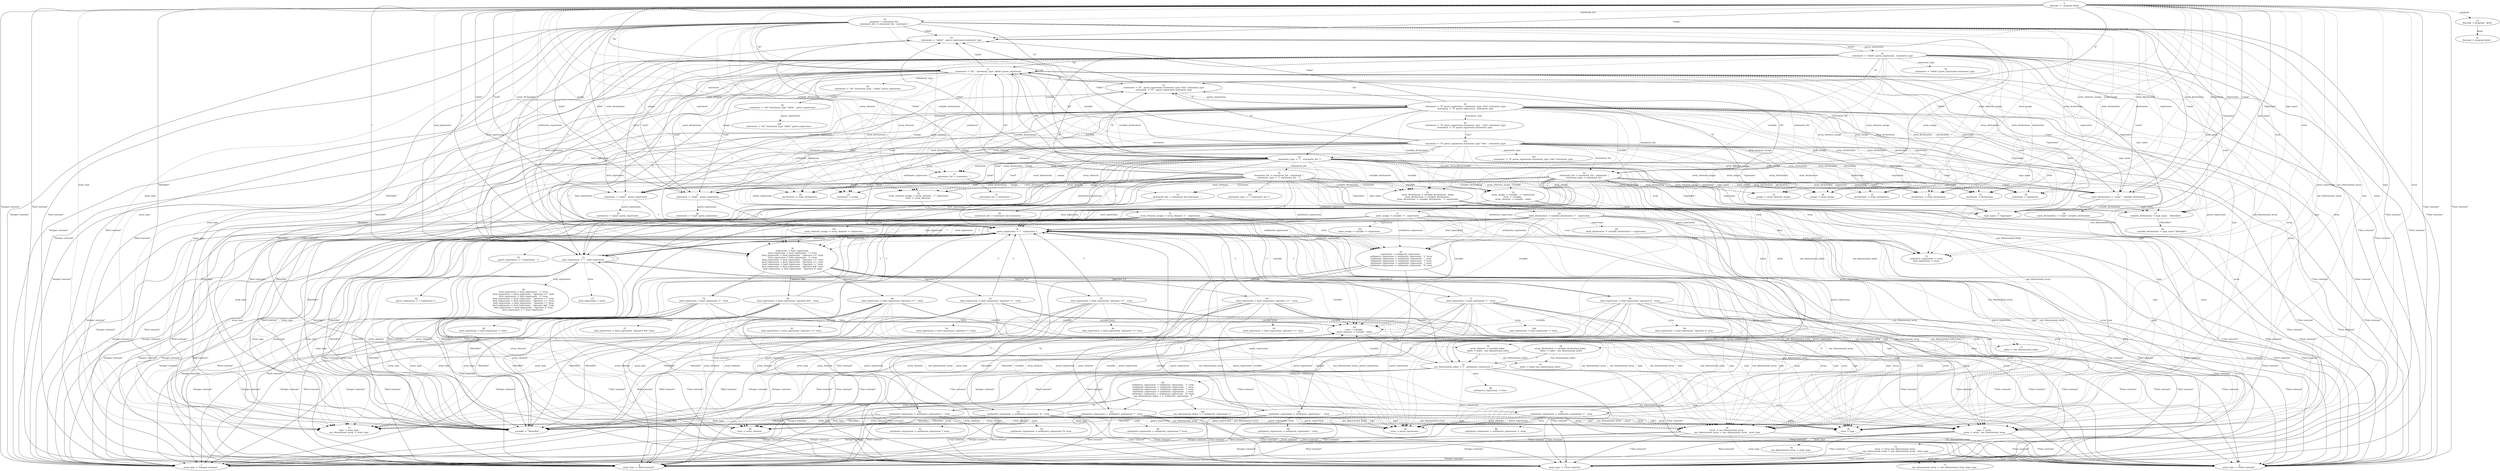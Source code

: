 digraph Automaton {
  0 [label="0\n$accept -> . program $end"]
  0 -> 1 [style=solid label="\"Integer constant\""]
  0 -> 2 [style=solid label="\"Float constant\""]
  0 -> 3 [style=solid label="\"Char constant\""]
  0 -> 4 [style=solid label="\"Bool constant\""]
  0 -> 5 [style=solid label="\"const\""]
  0 -> 6 [style=solid label="\"typename\""]
  0 -> 7 [style=solid label="\"Identifier\""]
  0 -> 8 [style=solid label="\"print\""]
  0 -> 9 [style=solid label="\"read\""]
  0 -> 10 [style=solid label="\"while\""]
  0 -> 11 [style=solid label="\"do\""]
  0 -> 12 [style=solid label="\"if\""]
  0 -> 13 [style=solid label="'!'"]
  0 -> 14 [style=solid label="'('"]
  0 -> 15 [style=dashed label="program"]
  0 -> 16 [style=dashed label="statement_list"]
  0 -> 17 [style=dashed label="statement"]
  0 -> 18 [style=dashed label="paren_expression"]
  0 -> 19 [style=dashed label="declaration"]
  0 -> 20 [style=dashed label="const_declaration"]
  0 -> 21 [style=dashed label="array_declaration"]
  0 -> 22 [style=dashed label="atom_declaration"]
  0 -> 23 [style=dashed label="variable_declaration"]
  0 -> 24 [style=dashed label="assign"]
  0 -> 25 [style=dashed label="array_element_assign"]
  0 -> 26 [style=dashed label="atom_assign"]
  0 -> 27 [style=dashed label="type_name"]
  0 -> 28 [style=dashed label="expression"]
  0 -> 29 [style=dashed label="arithmetic_expression"]
  0 -> 30 [style=dashed label="bool_expression"]
  0 -> 31 [style=dashed label="term"]
  0 -> 32 [style=dashed label="array_element"]
  0 -> 33 [style=dashed label="variable"]
  0 -> 34 [style=dashed label="type"]
  0 -> 35 [style=dashed label="array"]
  0 -> 36 [style=dashed label="one_dimensional_array"]
  0 -> 37 [style=dashed label="atom_type"]
  1 [label="1\natom_type -> \"Integer constant\" ."]
  2 [label="2\natom_type -> \"Float constant\" ."]
  3 [label="3\natom_type -> \"Char constant\" ."]
  4 [label="4\natom_type -> \"Bool constant\" ."]
  5 [label="5\nconst_declaration -> \"const\" . variable_declaration"]
  5 -> 6 [style=solid label="\"typename\""]
  5 -> 38 [style=dashed label="variable_declaration"]
  5 -> 27 [style=dashed label="type_name"]
  6 [label="6\ntype_name -> \"typename\" ."]
  7 [label="7\nvariable -> \"Identifier\" ."]
  8 [label="8\nstatement -> \"print\" . paren_expression"]
  8 -> 14 [style=solid label="'('"]
  8 -> 39 [style=dashed label="paren_expression"]
  9 [label="9\nstatement -> \"read\" . paren_expression"]
  9 -> 14 [style=solid label="'('"]
  9 -> 40 [style=dashed label="paren_expression"]
  10 [label="10\nstatement -> \"while\" . paren_expression statement_type"]
  10 -> 14 [style=solid label="'('"]
  10 -> 41 [style=dashed label="paren_expression"]
  11 [label="11\nstatement -> \"do\" . statement_type \"while\" paren_expression"]
  11 -> 1 [style=solid label="\"Integer constant\""]
  11 -> 2 [style=solid label="\"Float constant\""]
  11 -> 3 [style=solid label="\"Char constant\""]
  11 -> 4 [style=solid label="\"Bool constant\""]
  11 -> 5 [style=solid label="\"const\""]
  11 -> 6 [style=solid label="\"typename\""]
  11 -> 7 [style=solid label="\"Identifier\""]
  11 -> 8 [style=solid label="\"print\""]
  11 -> 9 [style=solid label="\"read\""]
  11 -> 10 [style=solid label="\"while\""]
  11 -> 11 [style=solid label="\"do\""]
  11 -> 12 [style=solid label="\"if\""]
  11 -> 13 [style=solid label="'!'"]
  11 -> 42 [style=solid label="'{'"]
  11 -> 14 [style=solid label="'('"]
  11 -> 43 [style=dashed label="statement_list"]
  11 -> 44 [style=dashed label="statement_type"]
  11 -> 17 [style=dashed label="statement"]
  11 -> 18 [style=dashed label="paren_expression"]
  11 -> 19 [style=dashed label="declaration"]
  11 -> 20 [style=dashed label="const_declaration"]
  11 -> 21 [style=dashed label="array_declaration"]
  11 -> 22 [style=dashed label="atom_declaration"]
  11 -> 23 [style=dashed label="variable_declaration"]
  11 -> 24 [style=dashed label="assign"]
  11 -> 25 [style=dashed label="array_element_assign"]
  11 -> 26 [style=dashed label="atom_assign"]
  11 -> 27 [style=dashed label="type_name"]
  11 -> 28 [style=dashed label="expression"]
  11 -> 29 [style=dashed label="arithmetic_expression"]
  11 -> 30 [style=dashed label="bool_expression"]
  11 -> 31 [style=dashed label="term"]
  11 -> 32 [style=dashed label="array_element"]
  11 -> 33 [style=dashed label="variable"]
  11 -> 34 [style=dashed label="type"]
  11 -> 35 [style=dashed label="array"]
  11 -> 36 [style=dashed label="one_dimensional_array"]
  11 -> 37 [style=dashed label="atom_type"]
  12 [label="12\nstatement -> \"if\" . paren_expression statement_type \"else\" statement_type\nstatement -> \"if\" . paren_expression statement_type"]
  12 -> 14 [style=solid label="'('"]
  12 -> 45 [style=dashed label="paren_expression"]
  13 [label="13\nbool_expression -> '!' . bool_expression"]
  13 -> 1 [style=solid label="\"Integer constant\""]
  13 -> 2 [style=solid label="\"Float constant\""]
  13 -> 3 [style=solid label="\"Char constant\""]
  13 -> 4 [style=solid label="\"Bool constant\""]
  13 -> 7 [style=solid label="\"Identifier\""]
  13 -> 13 [style=solid label="'!'"]
  13 -> 14 [style=solid label="'('"]
  13 -> 18 [style=dashed label="paren_expression"]
  13 -> 46 [style=dashed label="bool_expression"]
  13 -> 47 [style=dashed label="term"]
  13 -> 48 [style=dashed label="array_element"]
  13 -> 49 [style=dashed label="variable"]
  13 -> 34 [style=dashed label="type"]
  13 -> 35 [style=dashed label="array"]
  13 -> 36 [style=dashed label="one_dimensional_array"]
  13 -> 37 [style=dashed label="atom_type"]
  14 [label="14\nparen_expression -> '(' . expression ')'"]
  14 -> 1 [style=solid label="\"Integer constant\""]
  14 -> 2 [style=solid label="\"Float constant\""]
  14 -> 3 [style=solid label="\"Char constant\""]
  14 -> 4 [style=solid label="\"Bool constant\""]
  14 -> 7 [style=solid label="\"Identifier\""]
  14 -> 13 [style=solid label="'!'"]
  14 -> 14 [style=solid label="'('"]
  14 -> 18 [style=dashed label="paren_expression"]
  14 -> 50 [style=dashed label="expression"]
  14 -> 29 [style=dashed label="arithmetic_expression"]
  14 -> 30 [style=dashed label="bool_expression"]
  14 -> 31 [style=dashed label="term"]
  14 -> 48 [style=dashed label="array_element"]
  14 -> 49 [style=dashed label="variable"]
  14 -> 34 [style=dashed label="type"]
  14 -> 35 [style=dashed label="array"]
  14 -> 36 [style=dashed label="one_dimensional_array"]
  14 -> 37 [style=dashed label="atom_type"]
  15 [label="15\n$accept -> program . $end"]
  15 -> 51 [style=solid label="$end"]
  16 [label="16\nprogram -> statement_list .\nstatement_list -> statement_list . statement ';'"]
  16 -> 1 [style=solid label="\"Integer constant\""]
  16 -> 2 [style=solid label="\"Float constant\""]
  16 -> 3 [style=solid label="\"Char constant\""]
  16 -> 4 [style=solid label="\"Bool constant\""]
  16 -> 5 [style=solid label="\"const\""]
  16 -> 6 [style=solid label="\"typename\""]
  16 -> 7 [style=solid label="\"Identifier\""]
  16 -> 8 [style=solid label="\"print\""]
  16 -> 9 [style=solid label="\"read\""]
  16 -> 10 [style=solid label="\"while\""]
  16 -> 11 [style=solid label="\"do\""]
  16 -> 12 [style=solid label="\"if\""]
  16 -> 13 [style=solid label="'!'"]
  16 -> 14 [style=solid label="'('"]
  16 -> 52 [style=dashed label="statement"]
  16 -> 18 [style=dashed label="paren_expression"]
  16 -> 19 [style=dashed label="declaration"]
  16 -> 20 [style=dashed label="const_declaration"]
  16 -> 21 [style=dashed label="array_declaration"]
  16 -> 22 [style=dashed label="atom_declaration"]
  16 -> 23 [style=dashed label="variable_declaration"]
  16 -> 24 [style=dashed label="assign"]
  16 -> 25 [style=dashed label="array_element_assign"]
  16 -> 26 [style=dashed label="atom_assign"]
  16 -> 27 [style=dashed label="type_name"]
  16 -> 28 [style=dashed label="expression"]
  16 -> 29 [style=dashed label="arithmetic_expression"]
  16 -> 30 [style=dashed label="bool_expression"]
  16 -> 31 [style=dashed label="term"]
  16 -> 32 [style=dashed label="array_element"]
  16 -> 33 [style=dashed label="variable"]
  16 -> 34 [style=dashed label="type"]
  16 -> 35 [style=dashed label="array"]
  16 -> 36 [style=dashed label="one_dimensional_array"]
  16 -> 37 [style=dashed label="atom_type"]
  17 [label="17\nstatement_list -> statement . ';'"]
  17 -> 53 [style=solid label="';'"]
  18 [label="18\nterm -> paren_expression ."]
  19 [label="19\nstatement -> declaration ."]
  20 [label="20\ndeclaration -> const_declaration ."]
  21 [label="21\ndeclaration -> array_declaration ."]
  22 [label="22\ndeclaration -> atom_declaration ."]
  23 [label="23\narray_declaration -> variable_declaration . index\natom_declaration -> variable_declaration .\natom_declaration -> variable_declaration . '=' expression"]
  23 -> 54 [style=solid label="'='"]
  23 -> 55 [style=solid label="'['"]
  23 -> 56 [style=dashed label="index"]
  23 -> 57 [style=dashed label="one_dimensional_index"]
  24 [label="24\nstatement -> assign ."]
  25 [label="25\nassign -> array_element_assign ."]
  26 [label="26\nassign -> atom_assign ."]
  27 [label="27\nvariable_declaration -> type_name . \"Identifier\""]
  27 -> 58 [style=solid label="\"Identifier\""]
  28 [label="28\nstatement -> expression ."]
  29 [label="29\nexpression -> arithmetic_expression .\narithmetic_expression -> arithmetic_expression . '+' term\narithmetic_expression -> arithmetic_expression . '-' term\narithmetic_expression -> arithmetic_expression . '*' term\narithmetic_expression -> arithmetic_expression . '/' term\narithmetic_expression -> arithmetic_expression . '%' term"]
  29 -> 59 [style=solid label="'+'"]
  29 -> 60 [style=solid label="'-'"]
  29 -> 61 [style=solid label="'*'"]
  29 -> 62 [style=solid label="'/'"]
  29 -> 63 [style=solid label="'%'"]
  30 [label="30\nexpression -> bool_expression .\nbool_expression -> bool_expression . '<' term\nbool_expression -> bool_expression . \"operator >=\" term\nbool_expression -> bool_expression . '>' term\nbool_expression -> bool_expression . \"operator <=\" term\nbool_expression -> bool_expression . \"operator ==\" term\nbool_expression -> bool_expression . \"operator !=\" term\nbool_expression -> bool_expression . \"operator &&\" term\nbool_expression -> bool_expression . \"operator ||\" term"]
  30 -> 64 [style=solid label="\"operator ==\""]
  30 -> 65 [style=solid label="\"operator !=\""]
  30 -> 66 [style=solid label="\"operator <=\""]
  30 -> 67 [style=solid label="\"operator >=\""]
  30 -> 68 [style=solid label="\"operator &&\""]
  30 -> 69 [style=solid label="\"operator ||\""]
  30 -> 70 [style=solid label="'<'"]
  30 -> 71 [style=solid label="'>'"]
  31 [label="31\narithmetic_expression -> term .\nbool_expression -> term ."]
  32 [label="32\narray_element_assign -> array_element . '=' expression\nterm -> array_element ."]
  32 -> 72 [style=solid label="'='"]
  33 [label="33\natom_assign -> variable . '=' expression\nterm -> variable .\narray_element -> variable . index"]
  33 -> 73 [style=solid label="'='"]
  33 -> 55 [style=solid label="'['"]
  33 -> 74 [style=dashed label="index"]
  33 -> 57 [style=dashed label="one_dimensional_index"]
  34 [label="34\nterm -> type ."]
  35 [label="35\ntype -> array .\narray -> array . one_dimensional_array"]
  35 -> 1 [style=solid label="\"Integer constant\""]
  35 -> 2 [style=solid label="\"Float constant\""]
  35 -> 3 [style=solid label="\"Char constant\""]
  35 -> 4 [style=solid label="\"Bool constant\""]
  35 -> 75 [style=dashed label="one_dimensional_array"]
  35 -> 76 [style=dashed label="atom_type"]
  36 [label="36\narray -> one_dimensional_array .\none_dimensional_array -> one_dimensional_array . atom_type"]
  36 -> 1 [style=solid label="\"Integer constant\""]
  36 -> 2 [style=solid label="\"Float constant\""]
  36 -> 3 [style=solid label="\"Char constant\""]
  36 -> 4 [style=solid label="\"Bool constant\""]
  36 -> 77 [style=dashed label="atom_type"]
  37 [label="37\ntype -> atom_type .\none_dimensional_array -> atom_type ."]
  38 [label="38\nconst_declaration -> \"const\" variable_declaration ."]
  39 [label="39\nstatement -> \"print\" paren_expression ."]
  40 [label="40\nstatement -> \"read\" paren_expression ."]
  41 [label="41\nstatement -> \"while\" paren_expression . statement_type"]
  41 -> 1 [style=solid label="\"Integer constant\""]
  41 -> 2 [style=solid label="\"Float constant\""]
  41 -> 3 [style=solid label="\"Char constant\""]
  41 -> 4 [style=solid label="\"Bool constant\""]
  41 -> 5 [style=solid label="\"const\""]
  41 -> 6 [style=solid label="\"typename\""]
  41 -> 7 [style=solid label="\"Identifier\""]
  41 -> 8 [style=solid label="\"print\""]
  41 -> 9 [style=solid label="\"read\""]
  41 -> 10 [style=solid label="\"while\""]
  41 -> 11 [style=solid label="\"do\""]
  41 -> 12 [style=solid label="\"if\""]
  41 -> 13 [style=solid label="'!'"]
  41 -> 42 [style=solid label="'{'"]
  41 -> 14 [style=solid label="'('"]
  41 -> 43 [style=dashed label="statement_list"]
  41 -> 78 [style=dashed label="statement_type"]
  41 -> 17 [style=dashed label="statement"]
  41 -> 18 [style=dashed label="paren_expression"]
  41 -> 19 [style=dashed label="declaration"]
  41 -> 20 [style=dashed label="const_declaration"]
  41 -> 21 [style=dashed label="array_declaration"]
  41 -> 22 [style=dashed label="atom_declaration"]
  41 -> 23 [style=dashed label="variable_declaration"]
  41 -> 24 [style=dashed label="assign"]
  41 -> 25 [style=dashed label="array_element_assign"]
  41 -> 26 [style=dashed label="atom_assign"]
  41 -> 27 [style=dashed label="type_name"]
  41 -> 28 [style=dashed label="expression"]
  41 -> 29 [style=dashed label="arithmetic_expression"]
  41 -> 30 [style=dashed label="bool_expression"]
  41 -> 31 [style=dashed label="term"]
  41 -> 32 [style=dashed label="array_element"]
  41 -> 33 [style=dashed label="variable"]
  41 -> 34 [style=dashed label="type"]
  41 -> 35 [style=dashed label="array"]
  41 -> 36 [style=dashed label="one_dimensional_array"]
  41 -> 37 [style=dashed label="atom_type"]
  42 [label="42\nstatement_type -> '{' . statement_list '}'"]
  42 -> 1 [style=solid label="\"Integer constant\""]
  42 -> 2 [style=solid label="\"Float constant\""]
  42 -> 3 [style=solid label="\"Char constant\""]
  42 -> 4 [style=solid label="\"Bool constant\""]
  42 -> 5 [style=solid label="\"const\""]
  42 -> 6 [style=solid label="\"typename\""]
  42 -> 7 [style=solid label="\"Identifier\""]
  42 -> 8 [style=solid label="\"print\""]
  42 -> 9 [style=solid label="\"read\""]
  42 -> 10 [style=solid label="\"while\""]
  42 -> 11 [style=solid label="\"do\""]
  42 -> 12 [style=solid label="\"if\""]
  42 -> 13 [style=solid label="'!'"]
  42 -> 14 [style=solid label="'('"]
  42 -> 79 [style=dashed label="statement_list"]
  42 -> 17 [style=dashed label="statement"]
  42 -> 18 [style=dashed label="paren_expression"]
  42 -> 19 [style=dashed label="declaration"]
  42 -> 20 [style=dashed label="const_declaration"]
  42 -> 21 [style=dashed label="array_declaration"]
  42 -> 22 [style=dashed label="atom_declaration"]
  42 -> 23 [style=dashed label="variable_declaration"]
  42 -> 24 [style=dashed label="assign"]
  42 -> 25 [style=dashed label="array_element_assign"]
  42 -> 26 [style=dashed label="atom_assign"]
  42 -> 27 [style=dashed label="type_name"]
  42 -> 28 [style=dashed label="expression"]
  42 -> 29 [style=dashed label="arithmetic_expression"]
  42 -> 30 [style=dashed label="bool_expression"]
  42 -> 31 [style=dashed label="term"]
  42 -> 32 [style=dashed label="array_element"]
  42 -> 33 [style=dashed label="variable"]
  42 -> 34 [style=dashed label="type"]
  42 -> 35 [style=dashed label="array"]
  42 -> 36 [style=dashed label="one_dimensional_array"]
  42 -> 37 [style=dashed label="atom_type"]
  43 [label="43\nstatement_list -> statement_list . statement ';'\nstatement_type -> statement_list ."]
  43 -> 1 [style=solid label="\"Integer constant\""]
  43 -> 2 [style=solid label="\"Float constant\""]
  43 -> 3 [style=solid label="\"Char constant\""]
  43 -> 4 [style=solid label="\"Bool constant\""]
  43 -> 5 [style=solid label="\"const\""]
  43 -> 6 [style=solid label="\"typename\""]
  43 -> 7 [style=solid label="\"Identifier\""]
  43 -> 8 [style=solid label="\"print\""]
  43 -> 9 [style=solid label="\"read\""]
  43 -> 10 [style=solid label="\"while\""]
  43 -> 11 [style=solid label="\"do\""]
  43 -> 12 [style=solid label="\"if\""]
  43 -> 13 [style=solid label="'!'"]
  43 -> 14 [style=solid label="'('"]
  43 -> 52 [style=dashed label="statement"]
  43 -> 18 [style=dashed label="paren_expression"]
  43 -> 19 [style=dashed label="declaration"]
  43 -> 20 [style=dashed label="const_declaration"]
  43 -> 21 [style=dashed label="array_declaration"]
  43 -> 22 [style=dashed label="atom_declaration"]
  43 -> 23 [style=dashed label="variable_declaration"]
  43 -> 24 [style=dashed label="assign"]
  43 -> 25 [style=dashed label="array_element_assign"]
  43 -> 26 [style=dashed label="atom_assign"]
  43 -> 27 [style=dashed label="type_name"]
  43 -> 28 [style=dashed label="expression"]
  43 -> 29 [style=dashed label="arithmetic_expression"]
  43 -> 30 [style=dashed label="bool_expression"]
  43 -> 31 [style=dashed label="term"]
  43 -> 32 [style=dashed label="array_element"]
  43 -> 33 [style=dashed label="variable"]
  43 -> 34 [style=dashed label="type"]
  43 -> 35 [style=dashed label="array"]
  43 -> 36 [style=dashed label="one_dimensional_array"]
  43 -> 37 [style=dashed label="atom_type"]
  44 [label="44\nstatement -> \"do\" statement_type . \"while\" paren_expression"]
  44 -> 80 [style=solid label="\"while\""]
  45 [label="45\nstatement -> \"if\" paren_expression . statement_type \"else\" statement_type\nstatement -> \"if\" paren_expression . statement_type"]
  45 -> 1 [style=solid label="\"Integer constant\""]
  45 -> 2 [style=solid label="\"Float constant\""]
  45 -> 3 [style=solid label="\"Char constant\""]
  45 -> 4 [style=solid label="\"Bool constant\""]
  45 -> 5 [style=solid label="\"const\""]
  45 -> 6 [style=solid label="\"typename\""]
  45 -> 7 [style=solid label="\"Identifier\""]
  45 -> 8 [style=solid label="\"print\""]
  45 -> 9 [style=solid label="\"read\""]
  45 -> 10 [style=solid label="\"while\""]
  45 -> 11 [style=solid label="\"do\""]
  45 -> 12 [style=solid label="\"if\""]
  45 -> 13 [style=solid label="'!'"]
  45 -> 42 [style=solid label="'{'"]
  45 -> 14 [style=solid label="'('"]
  45 -> 43 [style=dashed label="statement_list"]
  45 -> 81 [style=dashed label="statement_type"]
  45 -> 17 [style=dashed label="statement"]
  45 -> 18 [style=dashed label="paren_expression"]
  45 -> 19 [style=dashed label="declaration"]
  45 -> 20 [style=dashed label="const_declaration"]
  45 -> 21 [style=dashed label="array_declaration"]
  45 -> 22 [style=dashed label="atom_declaration"]
  45 -> 23 [style=dashed label="variable_declaration"]
  45 -> 24 [style=dashed label="assign"]
  45 -> 25 [style=dashed label="array_element_assign"]
  45 -> 26 [style=dashed label="atom_assign"]
  45 -> 27 [style=dashed label="type_name"]
  45 -> 28 [style=dashed label="expression"]
  45 -> 29 [style=dashed label="arithmetic_expression"]
  45 -> 30 [style=dashed label="bool_expression"]
  45 -> 31 [style=dashed label="term"]
  45 -> 32 [style=dashed label="array_element"]
  45 -> 33 [style=dashed label="variable"]
  45 -> 34 [style=dashed label="type"]
  45 -> 35 [style=dashed label="array"]
  45 -> 36 [style=dashed label="one_dimensional_array"]
  45 -> 37 [style=dashed label="atom_type"]
  46 [label="46\nbool_expression -> bool_expression . '<' term\nbool_expression -> bool_expression . \"operator >=\" term\nbool_expression -> bool_expression . '>' term\nbool_expression -> bool_expression . \"operator <=\" term\nbool_expression -> bool_expression . \"operator ==\" term\nbool_expression -> bool_expression . \"operator !=\" term\nbool_expression -> bool_expression . \"operator &&\" term\nbool_expression -> bool_expression . \"operator ||\" term\nbool_expression -> '!' bool_expression ."]
  47 [label="47\nbool_expression -> term ."]
  48 [label="48\nterm -> array_element ."]
  49 [label="49\nterm -> variable .\narray_element -> variable . index"]
  49 -> 55 [style=solid label="'['"]
  49 -> 74 [style=dashed label="index"]
  49 -> 57 [style=dashed label="one_dimensional_index"]
  50 [label="50\nparen_expression -> '(' expression . ')'"]
  50 -> 82 [style=solid label="')'"]
  51 [label="51\n$accept -> program $end ."]
  52 [label="52\nstatement_list -> statement_list statement . ';'"]
  52 -> 83 [style=solid label="';'"]
  53 [label="53\nstatement_list -> statement ';' ."]
  54 [label="54\natom_declaration -> variable_declaration '=' . expression"]
  54 -> 1 [style=solid label="\"Integer constant\""]
  54 -> 2 [style=solid label="\"Float constant\""]
  54 -> 3 [style=solid label="\"Char constant\""]
  54 -> 4 [style=solid label="\"Bool constant\""]
  54 -> 7 [style=solid label="\"Identifier\""]
  54 -> 13 [style=solid label="'!'"]
  54 -> 14 [style=solid label="'('"]
  54 -> 18 [style=dashed label="paren_expression"]
  54 -> 84 [style=dashed label="expression"]
  54 -> 29 [style=dashed label="arithmetic_expression"]
  54 -> 30 [style=dashed label="bool_expression"]
  54 -> 31 [style=dashed label="term"]
  54 -> 48 [style=dashed label="array_element"]
  54 -> 49 [style=dashed label="variable"]
  54 -> 34 [style=dashed label="type"]
  54 -> 35 [style=dashed label="array"]
  54 -> 36 [style=dashed label="one_dimensional_array"]
  54 -> 37 [style=dashed label="atom_type"]
  55 [label="55\none_dimensional_index -> '[' . arithmetic_expression ']'"]
  55 -> 1 [style=solid label="\"Integer constant\""]
  55 -> 2 [style=solid label="\"Float constant\""]
  55 -> 3 [style=solid label="\"Char constant\""]
  55 -> 4 [style=solid label="\"Bool constant\""]
  55 -> 7 [style=solid label="\"Identifier\""]
  55 -> 14 [style=solid label="'('"]
  55 -> 18 [style=dashed label="paren_expression"]
  55 -> 85 [style=dashed label="arithmetic_expression"]
  55 -> 86 [style=dashed label="term"]
  55 -> 48 [style=dashed label="array_element"]
  55 -> 49 [style=dashed label="variable"]
  55 -> 34 [style=dashed label="type"]
  55 -> 35 [style=dashed label="array"]
  55 -> 36 [style=dashed label="one_dimensional_array"]
  55 -> 37 [style=dashed label="atom_type"]
  56 [label="56\narray_declaration -> variable_declaration index .\nindex -> index . one_dimensional_index"]
  56 -> 55 [style=solid label="'['"]
  56 -> 87 [style=dashed label="one_dimensional_index"]
  57 [label="57\nindex -> one_dimensional_index ."]
  58 [label="58\nvariable_declaration -> type_name \"Identifier\" ."]
  59 [label="59\narithmetic_expression -> arithmetic_expression '+' . term"]
  59 -> 1 [style=solid label="\"Integer constant\""]
  59 -> 2 [style=solid label="\"Float constant\""]
  59 -> 3 [style=solid label="\"Char constant\""]
  59 -> 4 [style=solid label="\"Bool constant\""]
  59 -> 7 [style=solid label="\"Identifier\""]
  59 -> 14 [style=solid label="'('"]
  59 -> 18 [style=dashed label="paren_expression"]
  59 -> 88 [style=dashed label="term"]
  59 -> 48 [style=dashed label="array_element"]
  59 -> 49 [style=dashed label="variable"]
  59 -> 34 [style=dashed label="type"]
  59 -> 35 [style=dashed label="array"]
  59 -> 36 [style=dashed label="one_dimensional_array"]
  59 -> 37 [style=dashed label="atom_type"]
  60 [label="60\narithmetic_expression -> arithmetic_expression '-' . term"]
  60 -> 1 [style=solid label="\"Integer constant\""]
  60 -> 2 [style=solid label="\"Float constant\""]
  60 -> 3 [style=solid label="\"Char constant\""]
  60 -> 4 [style=solid label="\"Bool constant\""]
  60 -> 7 [style=solid label="\"Identifier\""]
  60 -> 14 [style=solid label="'('"]
  60 -> 18 [style=dashed label="paren_expression"]
  60 -> 89 [style=dashed label="term"]
  60 -> 48 [style=dashed label="array_element"]
  60 -> 49 [style=dashed label="variable"]
  60 -> 34 [style=dashed label="type"]
  60 -> 35 [style=dashed label="array"]
  60 -> 36 [style=dashed label="one_dimensional_array"]
  60 -> 37 [style=dashed label="atom_type"]
  61 [label="61\narithmetic_expression -> arithmetic_expression '*' . term"]
  61 -> 1 [style=solid label="\"Integer constant\""]
  61 -> 2 [style=solid label="\"Float constant\""]
  61 -> 3 [style=solid label="\"Char constant\""]
  61 -> 4 [style=solid label="\"Bool constant\""]
  61 -> 7 [style=solid label="\"Identifier\""]
  61 -> 14 [style=solid label="'('"]
  61 -> 18 [style=dashed label="paren_expression"]
  61 -> 90 [style=dashed label="term"]
  61 -> 48 [style=dashed label="array_element"]
  61 -> 49 [style=dashed label="variable"]
  61 -> 34 [style=dashed label="type"]
  61 -> 35 [style=dashed label="array"]
  61 -> 36 [style=dashed label="one_dimensional_array"]
  61 -> 37 [style=dashed label="atom_type"]
  62 [label="62\narithmetic_expression -> arithmetic_expression '/' . term"]
  62 -> 1 [style=solid label="\"Integer constant\""]
  62 -> 2 [style=solid label="\"Float constant\""]
  62 -> 3 [style=solid label="\"Char constant\""]
  62 -> 4 [style=solid label="\"Bool constant\""]
  62 -> 7 [style=solid label="\"Identifier\""]
  62 -> 14 [style=solid label="'('"]
  62 -> 18 [style=dashed label="paren_expression"]
  62 -> 91 [style=dashed label="term"]
  62 -> 48 [style=dashed label="array_element"]
  62 -> 49 [style=dashed label="variable"]
  62 -> 34 [style=dashed label="type"]
  62 -> 35 [style=dashed label="array"]
  62 -> 36 [style=dashed label="one_dimensional_array"]
  62 -> 37 [style=dashed label="atom_type"]
  63 [label="63\narithmetic_expression -> arithmetic_expression '%' . term"]
  63 -> 1 [style=solid label="\"Integer constant\""]
  63 -> 2 [style=solid label="\"Float constant\""]
  63 -> 3 [style=solid label="\"Char constant\""]
  63 -> 4 [style=solid label="\"Bool constant\""]
  63 -> 7 [style=solid label="\"Identifier\""]
  63 -> 14 [style=solid label="'('"]
  63 -> 18 [style=dashed label="paren_expression"]
  63 -> 92 [style=dashed label="term"]
  63 -> 48 [style=dashed label="array_element"]
  63 -> 49 [style=dashed label="variable"]
  63 -> 34 [style=dashed label="type"]
  63 -> 35 [style=dashed label="array"]
  63 -> 36 [style=dashed label="one_dimensional_array"]
  63 -> 37 [style=dashed label="atom_type"]
  64 [label="64\nbool_expression -> bool_expression \"operator ==\" . term"]
  64 -> 1 [style=solid label="\"Integer constant\""]
  64 -> 2 [style=solid label="\"Float constant\""]
  64 -> 3 [style=solid label="\"Char constant\""]
  64 -> 4 [style=solid label="\"Bool constant\""]
  64 -> 7 [style=solid label="\"Identifier\""]
  64 -> 14 [style=solid label="'('"]
  64 -> 18 [style=dashed label="paren_expression"]
  64 -> 93 [style=dashed label="term"]
  64 -> 48 [style=dashed label="array_element"]
  64 -> 49 [style=dashed label="variable"]
  64 -> 34 [style=dashed label="type"]
  64 -> 35 [style=dashed label="array"]
  64 -> 36 [style=dashed label="one_dimensional_array"]
  64 -> 37 [style=dashed label="atom_type"]
  65 [label="65\nbool_expression -> bool_expression \"operator !=\" . term"]
  65 -> 1 [style=solid label="\"Integer constant\""]
  65 -> 2 [style=solid label="\"Float constant\""]
  65 -> 3 [style=solid label="\"Char constant\""]
  65 -> 4 [style=solid label="\"Bool constant\""]
  65 -> 7 [style=solid label="\"Identifier\""]
  65 -> 14 [style=solid label="'('"]
  65 -> 18 [style=dashed label="paren_expression"]
  65 -> 94 [style=dashed label="term"]
  65 -> 48 [style=dashed label="array_element"]
  65 -> 49 [style=dashed label="variable"]
  65 -> 34 [style=dashed label="type"]
  65 -> 35 [style=dashed label="array"]
  65 -> 36 [style=dashed label="one_dimensional_array"]
  65 -> 37 [style=dashed label="atom_type"]
  66 [label="66\nbool_expression -> bool_expression \"operator <=\" . term"]
  66 -> 1 [style=solid label="\"Integer constant\""]
  66 -> 2 [style=solid label="\"Float constant\""]
  66 -> 3 [style=solid label="\"Char constant\""]
  66 -> 4 [style=solid label="\"Bool constant\""]
  66 -> 7 [style=solid label="\"Identifier\""]
  66 -> 14 [style=solid label="'('"]
  66 -> 18 [style=dashed label="paren_expression"]
  66 -> 95 [style=dashed label="term"]
  66 -> 48 [style=dashed label="array_element"]
  66 -> 49 [style=dashed label="variable"]
  66 -> 34 [style=dashed label="type"]
  66 -> 35 [style=dashed label="array"]
  66 -> 36 [style=dashed label="one_dimensional_array"]
  66 -> 37 [style=dashed label="atom_type"]
  67 [label="67\nbool_expression -> bool_expression \"operator >=\" . term"]
  67 -> 1 [style=solid label="\"Integer constant\""]
  67 -> 2 [style=solid label="\"Float constant\""]
  67 -> 3 [style=solid label="\"Char constant\""]
  67 -> 4 [style=solid label="\"Bool constant\""]
  67 -> 7 [style=solid label="\"Identifier\""]
  67 -> 14 [style=solid label="'('"]
  67 -> 18 [style=dashed label="paren_expression"]
  67 -> 96 [style=dashed label="term"]
  67 -> 48 [style=dashed label="array_element"]
  67 -> 49 [style=dashed label="variable"]
  67 -> 34 [style=dashed label="type"]
  67 -> 35 [style=dashed label="array"]
  67 -> 36 [style=dashed label="one_dimensional_array"]
  67 -> 37 [style=dashed label="atom_type"]
  68 [label="68\nbool_expression -> bool_expression \"operator &&\" . term"]
  68 -> 1 [style=solid label="\"Integer constant\""]
  68 -> 2 [style=solid label="\"Float constant\""]
  68 -> 3 [style=solid label="\"Char constant\""]
  68 -> 4 [style=solid label="\"Bool constant\""]
  68 -> 7 [style=solid label="\"Identifier\""]
  68 -> 14 [style=solid label="'('"]
  68 -> 18 [style=dashed label="paren_expression"]
  68 -> 97 [style=dashed label="term"]
  68 -> 48 [style=dashed label="array_element"]
  68 -> 49 [style=dashed label="variable"]
  68 -> 34 [style=dashed label="type"]
  68 -> 35 [style=dashed label="array"]
  68 -> 36 [style=dashed label="one_dimensional_array"]
  68 -> 37 [style=dashed label="atom_type"]
  69 [label="69\nbool_expression -> bool_expression \"operator ||\" . term"]
  69 -> 1 [style=solid label="\"Integer constant\""]
  69 -> 2 [style=solid label="\"Float constant\""]
  69 -> 3 [style=solid label="\"Char constant\""]
  69 -> 4 [style=solid label="\"Bool constant\""]
  69 -> 7 [style=solid label="\"Identifier\""]
  69 -> 14 [style=solid label="'('"]
  69 -> 18 [style=dashed label="paren_expression"]
  69 -> 98 [style=dashed label="term"]
  69 -> 48 [style=dashed label="array_element"]
  69 -> 49 [style=dashed label="variable"]
  69 -> 34 [style=dashed label="type"]
  69 -> 35 [style=dashed label="array"]
  69 -> 36 [style=dashed label="one_dimensional_array"]
  69 -> 37 [style=dashed label="atom_type"]
  70 [label="70\nbool_expression -> bool_expression '<' . term"]
  70 -> 1 [style=solid label="\"Integer constant\""]
  70 -> 2 [style=solid label="\"Float constant\""]
  70 -> 3 [style=solid label="\"Char constant\""]
  70 -> 4 [style=solid label="\"Bool constant\""]
  70 -> 7 [style=solid label="\"Identifier\""]
  70 -> 14 [style=solid label="'('"]
  70 -> 18 [style=dashed label="paren_expression"]
  70 -> 99 [style=dashed label="term"]
  70 -> 48 [style=dashed label="array_element"]
  70 -> 49 [style=dashed label="variable"]
  70 -> 34 [style=dashed label="type"]
  70 -> 35 [style=dashed label="array"]
  70 -> 36 [style=dashed label="one_dimensional_array"]
  70 -> 37 [style=dashed label="atom_type"]
  71 [label="71\nbool_expression -> bool_expression '>' . term"]
  71 -> 1 [style=solid label="\"Integer constant\""]
  71 -> 2 [style=solid label="\"Float constant\""]
  71 -> 3 [style=solid label="\"Char constant\""]
  71 -> 4 [style=solid label="\"Bool constant\""]
  71 -> 7 [style=solid label="\"Identifier\""]
  71 -> 14 [style=solid label="'('"]
  71 -> 18 [style=dashed label="paren_expression"]
  71 -> 100 [style=dashed label="term"]
  71 -> 48 [style=dashed label="array_element"]
  71 -> 49 [style=dashed label="variable"]
  71 -> 34 [style=dashed label="type"]
  71 -> 35 [style=dashed label="array"]
  71 -> 36 [style=dashed label="one_dimensional_array"]
  71 -> 37 [style=dashed label="atom_type"]
  72 [label="72\narray_element_assign -> array_element '=' . expression"]
  72 -> 1 [style=solid label="\"Integer constant\""]
  72 -> 2 [style=solid label="\"Float constant\""]
  72 -> 3 [style=solid label="\"Char constant\""]
  72 -> 4 [style=solid label="\"Bool constant\""]
  72 -> 7 [style=solid label="\"Identifier\""]
  72 -> 13 [style=solid label="'!'"]
  72 -> 14 [style=solid label="'('"]
  72 -> 18 [style=dashed label="paren_expression"]
  72 -> 101 [style=dashed label="expression"]
  72 -> 29 [style=dashed label="arithmetic_expression"]
  72 -> 30 [style=dashed label="bool_expression"]
  72 -> 31 [style=dashed label="term"]
  72 -> 48 [style=dashed label="array_element"]
  72 -> 49 [style=dashed label="variable"]
  72 -> 34 [style=dashed label="type"]
  72 -> 35 [style=dashed label="array"]
  72 -> 36 [style=dashed label="one_dimensional_array"]
  72 -> 37 [style=dashed label="atom_type"]
  73 [label="73\natom_assign -> variable '=' . expression"]
  73 -> 1 [style=solid label="\"Integer constant\""]
  73 -> 2 [style=solid label="\"Float constant\""]
  73 -> 3 [style=solid label="\"Char constant\""]
  73 -> 4 [style=solid label="\"Bool constant\""]
  73 -> 7 [style=solid label="\"Identifier\""]
  73 -> 13 [style=solid label="'!'"]
  73 -> 14 [style=solid label="'('"]
  73 -> 18 [style=dashed label="paren_expression"]
  73 -> 102 [style=dashed label="expression"]
  73 -> 29 [style=dashed label="arithmetic_expression"]
  73 -> 30 [style=dashed label="bool_expression"]
  73 -> 31 [style=dashed label="term"]
  73 -> 48 [style=dashed label="array_element"]
  73 -> 49 [style=dashed label="variable"]
  73 -> 34 [style=dashed label="type"]
  73 -> 35 [style=dashed label="array"]
  73 -> 36 [style=dashed label="one_dimensional_array"]
  73 -> 37 [style=dashed label="atom_type"]
  74 [label="74\narray_element -> variable index .\nindex -> index . one_dimensional_index"]
  74 -> 55 [style=solid label="'['"]
  74 -> 87 [style=dashed label="one_dimensional_index"]
  75 [label="75\narray -> array one_dimensional_array .\none_dimensional_array -> one_dimensional_array . atom_type"]
  75 -> 1 [style=solid label="\"Integer constant\""]
  75 -> 2 [style=solid label="\"Float constant\""]
  75 -> 3 [style=solid label="\"Char constant\""]
  75 -> 4 [style=solid label="\"Bool constant\""]
  75 -> 77 [style=dashed label="atom_type"]
  76 [label="76\none_dimensional_array -> atom_type ."]
  77 [label="77\none_dimensional_array -> one_dimensional_array atom_type ."]
  78 [label="78\nstatement -> \"while\" paren_expression statement_type ."]
  79 [label="79\nstatement_list -> statement_list . statement ';'\nstatement_type -> '{' statement_list . '}'"]
  79 -> 1 [style=solid label="\"Integer constant\""]
  79 -> 2 [style=solid label="\"Float constant\""]
  79 -> 3 [style=solid label="\"Char constant\""]
  79 -> 4 [style=solid label="\"Bool constant\""]
  79 -> 5 [style=solid label="\"const\""]
  79 -> 6 [style=solid label="\"typename\""]
  79 -> 7 [style=solid label="\"Identifier\""]
  79 -> 8 [style=solid label="\"print\""]
  79 -> 9 [style=solid label="\"read\""]
  79 -> 10 [style=solid label="\"while\""]
  79 -> 11 [style=solid label="\"do\""]
  79 -> 12 [style=solid label="\"if\""]
  79 -> 13 [style=solid label="'!'"]
  79 -> 103 [style=solid label="'}'"]
  79 -> 14 [style=solid label="'('"]
  79 -> 52 [style=dashed label="statement"]
  79 -> 18 [style=dashed label="paren_expression"]
  79 -> 19 [style=dashed label="declaration"]
  79 -> 20 [style=dashed label="const_declaration"]
  79 -> 21 [style=dashed label="array_declaration"]
  79 -> 22 [style=dashed label="atom_declaration"]
  79 -> 23 [style=dashed label="variable_declaration"]
  79 -> 24 [style=dashed label="assign"]
  79 -> 25 [style=dashed label="array_element_assign"]
  79 -> 26 [style=dashed label="atom_assign"]
  79 -> 27 [style=dashed label="type_name"]
  79 -> 28 [style=dashed label="expression"]
  79 -> 29 [style=dashed label="arithmetic_expression"]
  79 -> 30 [style=dashed label="bool_expression"]
  79 -> 31 [style=dashed label="term"]
  79 -> 32 [style=dashed label="array_element"]
  79 -> 33 [style=dashed label="variable"]
  79 -> 34 [style=dashed label="type"]
  79 -> 35 [style=dashed label="array"]
  79 -> 36 [style=dashed label="one_dimensional_array"]
  79 -> 37 [style=dashed label="atom_type"]
  80 [label="80\nstatement -> \"do\" statement_type \"while\" . paren_expression"]
  80 -> 14 [style=solid label="'('"]
  80 -> 104 [style=dashed label="paren_expression"]
  81 [label="81\nstatement -> \"if\" paren_expression statement_type . \"else\" statement_type\nstatement -> \"if\" paren_expression statement_type ."]
  81 -> 105 [style=solid label="\"else\""]
  82 [label="82\nparen_expression -> '(' expression ')' ."]
  83 [label="83\nstatement_list -> statement_list statement ';' ."]
  84 [label="84\natom_declaration -> variable_declaration '=' expression ."]
  85 [label="85\narithmetic_expression -> arithmetic_expression . '+' term\narithmetic_expression -> arithmetic_expression . '-' term\narithmetic_expression -> arithmetic_expression . '*' term\narithmetic_expression -> arithmetic_expression . '/' term\narithmetic_expression -> arithmetic_expression . '%' term\none_dimensional_index -> '[' arithmetic_expression . ']'"]
  85 -> 59 [style=solid label="'+'"]
  85 -> 60 [style=solid label="'-'"]
  85 -> 61 [style=solid label="'*'"]
  85 -> 62 [style=solid label="'/'"]
  85 -> 63 [style=solid label="'%'"]
  85 -> 106 [style=solid label="']'"]
  86 [label="86\narithmetic_expression -> term ."]
  87 [label="87\nindex -> index one_dimensional_index ."]
  88 [label="88\narithmetic_expression -> arithmetic_expression '+' term ."]
  89 [label="89\narithmetic_expression -> arithmetic_expression '-' term ."]
  90 [label="90\narithmetic_expression -> arithmetic_expression '*' term ."]
  91 [label="91\narithmetic_expression -> arithmetic_expression '/' term ."]
  92 [label="92\narithmetic_expression -> arithmetic_expression '%' term ."]
  93 [label="93\nbool_expression -> bool_expression \"operator ==\" term ."]
  94 [label="94\nbool_expression -> bool_expression \"operator !=\" term ."]
  95 [label="95\nbool_expression -> bool_expression \"operator <=\" term ."]
  96 [label="96\nbool_expression -> bool_expression \"operator >=\" term ."]
  97 [label="97\nbool_expression -> bool_expression \"operator &&\" term ."]
  98 [label="98\nbool_expression -> bool_expression \"operator ||\" term ."]
  99 [label="99\nbool_expression -> bool_expression '<' term ."]
  100 [label="100\nbool_expression -> bool_expression '>' term ."]
  101 [label="101\narray_element_assign -> array_element '=' expression ."]
  102 [label="102\natom_assign -> variable '=' expression ."]
  103 [label="103\nstatement_type -> '{' statement_list '}' ."]
  104 [label="104\nstatement -> \"do\" statement_type \"while\" paren_expression ."]
  105 [label="105\nstatement -> \"if\" paren_expression statement_type \"else\" . statement_type"]
  105 -> 1 [style=solid label="\"Integer constant\""]
  105 -> 2 [style=solid label="\"Float constant\""]
  105 -> 3 [style=solid label="\"Char constant\""]
  105 -> 4 [style=solid label="\"Bool constant\""]
  105 -> 5 [style=solid label="\"const\""]
  105 -> 6 [style=solid label="\"typename\""]
  105 -> 7 [style=solid label="\"Identifier\""]
  105 -> 8 [style=solid label="\"print\""]
  105 -> 9 [style=solid label="\"read\""]
  105 -> 10 [style=solid label="\"while\""]
  105 -> 11 [style=solid label="\"do\""]
  105 -> 12 [style=solid label="\"if\""]
  105 -> 13 [style=solid label="'!'"]
  105 -> 42 [style=solid label="'{'"]
  105 -> 14 [style=solid label="'('"]
  105 -> 43 [style=dashed label="statement_list"]
  105 -> 107 [style=dashed label="statement_type"]
  105 -> 17 [style=dashed label="statement"]
  105 -> 18 [style=dashed label="paren_expression"]
  105 -> 19 [style=dashed label="declaration"]
  105 -> 20 [style=dashed label="const_declaration"]
  105 -> 21 [style=dashed label="array_declaration"]
  105 -> 22 [style=dashed label="atom_declaration"]
  105 -> 23 [style=dashed label="variable_declaration"]
  105 -> 24 [style=dashed label="assign"]
  105 -> 25 [style=dashed label="array_element_assign"]
  105 -> 26 [style=dashed label="atom_assign"]
  105 -> 27 [style=dashed label="type_name"]
  105 -> 28 [style=dashed label="expression"]
  105 -> 29 [style=dashed label="arithmetic_expression"]
  105 -> 30 [style=dashed label="bool_expression"]
  105 -> 31 [style=dashed label="term"]
  105 -> 32 [style=dashed label="array_element"]
  105 -> 33 [style=dashed label="variable"]
  105 -> 34 [style=dashed label="type"]
  105 -> 35 [style=dashed label="array"]
  105 -> 36 [style=dashed label="one_dimensional_array"]
  105 -> 37 [style=dashed label="atom_type"]
  106 [label="106\none_dimensional_index -> '[' arithmetic_expression ']' ."]
  107 [label="107\nstatement -> \"if\" paren_expression statement_type \"else\" statement_type ."]
}
